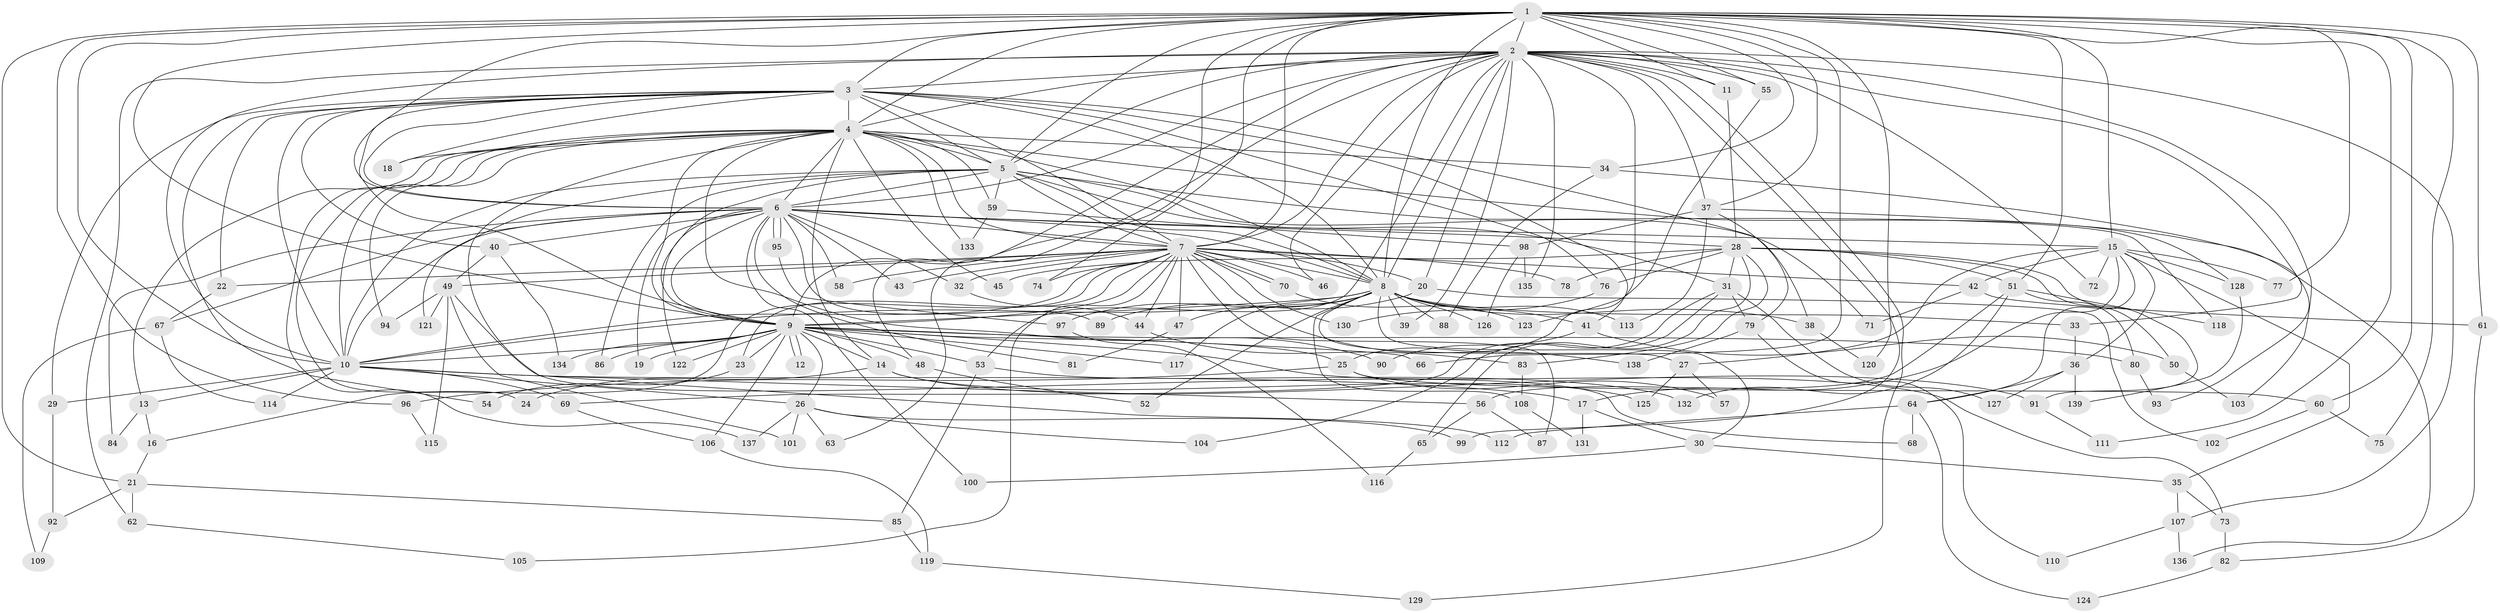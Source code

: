 // coarse degree distribution, {35: 0.010309278350515464, 23: 0.020618556701030927, 31: 0.010309278350515464, 18: 0.010309278350515464, 13: 0.010309278350515464, 22: 0.010309278350515464, 21: 0.010309278350515464, 3: 0.23711340206185566, 2: 0.4329896907216495, 4: 0.1134020618556701, 5: 0.061855670103092786, 11: 0.020618556701030927, 6: 0.041237113402061855, 7: 0.010309278350515464}
// Generated by graph-tools (version 1.1) at 2025/17/03/04/25 18:17:52]
// undirected, 139 vertices, 303 edges
graph export_dot {
graph [start="1"]
  node [color=gray90,style=filled];
  1;
  2;
  3;
  4;
  5;
  6;
  7;
  8;
  9;
  10;
  11;
  12;
  13;
  14;
  15;
  16;
  17;
  18;
  19;
  20;
  21;
  22;
  23;
  24;
  25;
  26;
  27;
  28;
  29;
  30;
  31;
  32;
  33;
  34;
  35;
  36;
  37;
  38;
  39;
  40;
  41;
  42;
  43;
  44;
  45;
  46;
  47;
  48;
  49;
  50;
  51;
  52;
  53;
  54;
  55;
  56;
  57;
  58;
  59;
  60;
  61;
  62;
  63;
  64;
  65;
  66;
  67;
  68;
  69;
  70;
  71;
  72;
  73;
  74;
  75;
  76;
  77;
  78;
  79;
  80;
  81;
  82;
  83;
  84;
  85;
  86;
  87;
  88;
  89;
  90;
  91;
  92;
  93;
  94;
  95;
  96;
  97;
  98;
  99;
  100;
  101;
  102;
  103;
  104;
  105;
  106;
  107;
  108;
  109;
  110;
  111;
  112;
  113;
  114;
  115;
  116;
  117;
  118;
  119;
  120;
  121;
  122;
  123;
  124;
  125;
  126;
  127;
  128;
  129;
  130;
  131;
  132;
  133;
  134;
  135;
  136;
  137;
  138;
  139;
  1 -- 2;
  1 -- 3;
  1 -- 4;
  1 -- 5;
  1 -- 6;
  1 -- 7;
  1 -- 8;
  1 -- 9;
  1 -- 10;
  1 -- 11;
  1 -- 15;
  1 -- 21;
  1 -- 34;
  1 -- 37;
  1 -- 48;
  1 -- 51;
  1 -- 55;
  1 -- 60;
  1 -- 61;
  1 -- 66;
  1 -- 74;
  1 -- 75;
  1 -- 77;
  1 -- 96;
  1 -- 111;
  1 -- 120;
  2 -- 3;
  2 -- 4;
  2 -- 5;
  2 -- 6;
  2 -- 7;
  2 -- 8;
  2 -- 9;
  2 -- 10;
  2 -- 11;
  2 -- 20;
  2 -- 25;
  2 -- 33;
  2 -- 37;
  2 -- 39;
  2 -- 46;
  2 -- 53;
  2 -- 55;
  2 -- 62;
  2 -- 63;
  2 -- 72;
  2 -- 99;
  2 -- 103;
  2 -- 107;
  2 -- 129;
  2 -- 135;
  3 -- 4;
  3 -- 5;
  3 -- 6;
  3 -- 7;
  3 -- 8;
  3 -- 9;
  3 -- 10;
  3 -- 18;
  3 -- 22;
  3 -- 29;
  3 -- 38;
  3 -- 40;
  3 -- 41;
  3 -- 54;
  3 -- 76;
  4 -- 5;
  4 -- 6;
  4 -- 7;
  4 -- 8;
  4 -- 9;
  4 -- 10;
  4 -- 13;
  4 -- 14;
  4 -- 18;
  4 -- 24;
  4 -- 34;
  4 -- 45;
  4 -- 59;
  4 -- 90;
  4 -- 94;
  4 -- 112;
  4 -- 128;
  4 -- 133;
  4 -- 137;
  5 -- 6;
  5 -- 7;
  5 -- 8;
  5 -- 9;
  5 -- 10;
  5 -- 31;
  5 -- 59;
  5 -- 71;
  5 -- 86;
  5 -- 118;
  5 -- 121;
  6 -- 7;
  6 -- 8;
  6 -- 9;
  6 -- 10;
  6 -- 15;
  6 -- 19;
  6 -- 28;
  6 -- 32;
  6 -- 40;
  6 -- 43;
  6 -- 58;
  6 -- 67;
  6 -- 81;
  6 -- 84;
  6 -- 89;
  6 -- 95;
  6 -- 95;
  6 -- 100;
  6 -- 122;
  7 -- 8;
  7 -- 9;
  7 -- 10;
  7 -- 16;
  7 -- 20;
  7 -- 22;
  7 -- 23;
  7 -- 32;
  7 -- 42;
  7 -- 43;
  7 -- 44;
  7 -- 46;
  7 -- 47;
  7 -- 49;
  7 -- 58;
  7 -- 70;
  7 -- 70;
  7 -- 74;
  7 -- 78;
  7 -- 87;
  7 -- 105;
  7 -- 130;
  7 -- 138;
  8 -- 9;
  8 -- 10;
  8 -- 27;
  8 -- 30;
  8 -- 33;
  8 -- 38;
  8 -- 39;
  8 -- 41;
  8 -- 47;
  8 -- 52;
  8 -- 88;
  8 -- 97;
  8 -- 108;
  8 -- 113;
  8 -- 117;
  8 -- 126;
  9 -- 10;
  9 -- 12;
  9 -- 12;
  9 -- 14;
  9 -- 19;
  9 -- 23;
  9 -- 25;
  9 -- 26;
  9 -- 48;
  9 -- 53;
  9 -- 66;
  9 -- 73;
  9 -- 80;
  9 -- 86;
  9 -- 106;
  9 -- 117;
  9 -- 122;
  9 -- 134;
  10 -- 13;
  10 -- 17;
  10 -- 26;
  10 -- 29;
  10 -- 56;
  10 -- 69;
  10 -- 114;
  11 -- 28;
  13 -- 16;
  13 -- 84;
  14 -- 24;
  14 -- 91;
  14 -- 125;
  15 -- 17;
  15 -- 27;
  15 -- 35;
  15 -- 36;
  15 -- 42;
  15 -- 64;
  15 -- 72;
  15 -- 77;
  15 -- 128;
  16 -- 21;
  17 -- 30;
  17 -- 131;
  20 -- 89;
  20 -- 102;
  21 -- 62;
  21 -- 85;
  21 -- 92;
  22 -- 67;
  23 -- 54;
  25 -- 57;
  25 -- 60;
  25 -- 96;
  26 -- 63;
  26 -- 99;
  26 -- 101;
  26 -- 104;
  26 -- 137;
  27 -- 57;
  27 -- 125;
  28 -- 31;
  28 -- 45;
  28 -- 50;
  28 -- 51;
  28 -- 65;
  28 -- 76;
  28 -- 78;
  28 -- 83;
  28 -- 91;
  29 -- 92;
  30 -- 35;
  30 -- 100;
  31 -- 69;
  31 -- 79;
  31 -- 104;
  31 -- 127;
  32 -- 44;
  33 -- 36;
  34 -- 88;
  34 -- 93;
  35 -- 73;
  35 -- 107;
  36 -- 64;
  36 -- 127;
  36 -- 139;
  37 -- 79;
  37 -- 98;
  37 -- 113;
  37 -- 136;
  38 -- 120;
  40 -- 49;
  40 -- 134;
  41 -- 50;
  41 -- 90;
  42 -- 61;
  42 -- 71;
  44 -- 83;
  47 -- 81;
  48 -- 52;
  49 -- 68;
  49 -- 94;
  49 -- 101;
  49 -- 115;
  49 -- 121;
  50 -- 103;
  51 -- 56;
  51 -- 80;
  51 -- 118;
  51 -- 132;
  53 -- 85;
  53 -- 132;
  55 -- 123;
  56 -- 65;
  56 -- 87;
  59 -- 98;
  59 -- 133;
  60 -- 75;
  60 -- 102;
  61 -- 82;
  62 -- 105;
  64 -- 68;
  64 -- 112;
  64 -- 124;
  65 -- 116;
  67 -- 109;
  67 -- 114;
  69 -- 106;
  70 -- 123;
  73 -- 82;
  76 -- 130;
  79 -- 110;
  79 -- 138;
  80 -- 93;
  82 -- 124;
  83 -- 108;
  85 -- 119;
  91 -- 111;
  92 -- 109;
  95 -- 97;
  96 -- 115;
  97 -- 116;
  98 -- 126;
  98 -- 135;
  106 -- 119;
  107 -- 110;
  107 -- 136;
  108 -- 131;
  119 -- 129;
  128 -- 139;
}
